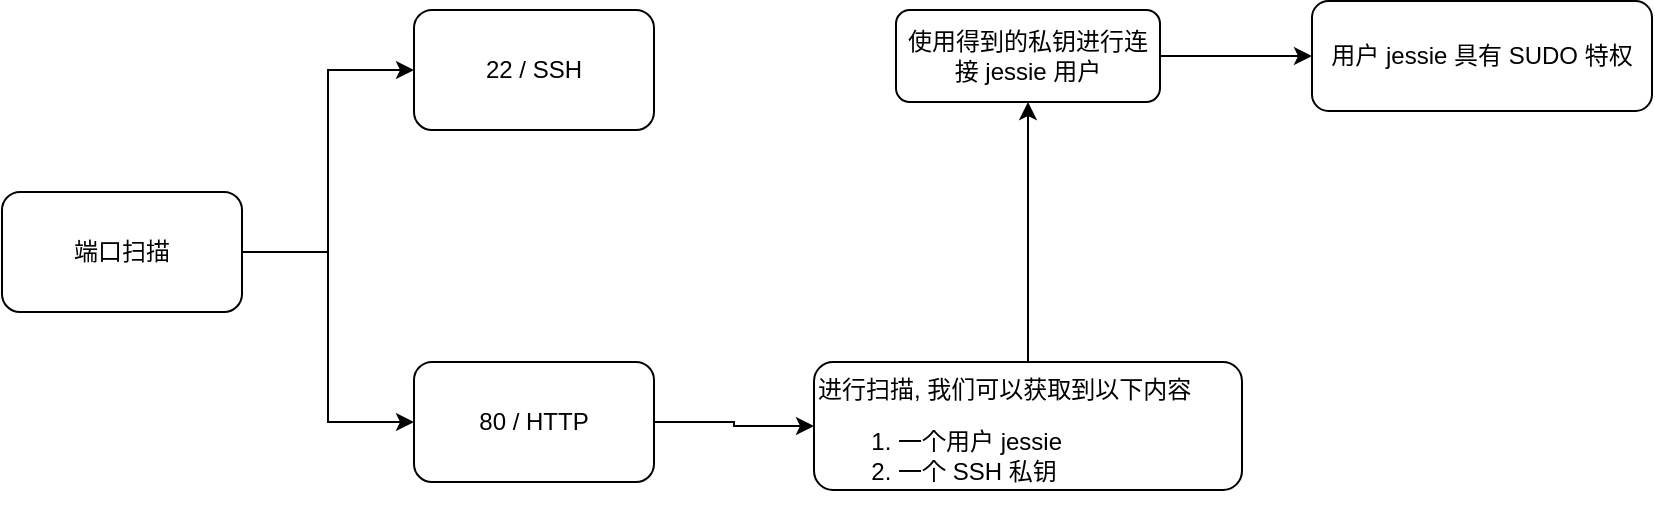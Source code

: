 <mxfile version="22.0.4" type="github">
  <diagram name="第 1 页" id="notmAqu5Y59gomSRdQoX">
    <mxGraphModel dx="1050" dy="581" grid="0" gridSize="10" guides="1" tooltips="1" connect="1" arrows="1" fold="1" page="0" pageScale="1" pageWidth="827" pageHeight="1169" math="0" shadow="0">
      <root>
        <mxCell id="0" />
        <mxCell id="1" parent="0" />
        <mxCell id="thlr4HFNivFC7oxv3Uz--3" value="" style="edgeStyle=orthogonalEdgeStyle;rounded=0;orthogonalLoop=1;jettySize=auto;html=1;entryX=0;entryY=0.5;entryDx=0;entryDy=0;" edge="1" parent="1" source="thlr4HFNivFC7oxv3Uz--1" target="thlr4HFNivFC7oxv3Uz--2">
          <mxGeometry relative="1" as="geometry" />
        </mxCell>
        <mxCell id="thlr4HFNivFC7oxv3Uz--5" style="edgeStyle=orthogonalEdgeStyle;rounded=0;orthogonalLoop=1;jettySize=auto;html=1;entryX=0;entryY=0.5;entryDx=0;entryDy=0;" edge="1" parent="1" source="thlr4HFNivFC7oxv3Uz--1" target="thlr4HFNivFC7oxv3Uz--4">
          <mxGeometry relative="1" as="geometry" />
        </mxCell>
        <mxCell id="thlr4HFNivFC7oxv3Uz--1" value="端口扫描" style="rounded=1;whiteSpace=wrap;html=1;" vertex="1" parent="1">
          <mxGeometry x="114" y="221" width="120" height="60" as="geometry" />
        </mxCell>
        <mxCell id="thlr4HFNivFC7oxv3Uz--2" value="22 / SSH" style="whiteSpace=wrap;html=1;rounded=1;" vertex="1" parent="1">
          <mxGeometry x="320" y="130" width="120" height="60" as="geometry" />
        </mxCell>
        <mxCell id="thlr4HFNivFC7oxv3Uz--8" value="" style="edgeStyle=orthogonalEdgeStyle;rounded=0;orthogonalLoop=1;jettySize=auto;html=1;" edge="1" parent="1" source="thlr4HFNivFC7oxv3Uz--4" target="thlr4HFNivFC7oxv3Uz--7">
          <mxGeometry relative="1" as="geometry" />
        </mxCell>
        <mxCell id="thlr4HFNivFC7oxv3Uz--4" value="80 / HTTP" style="whiteSpace=wrap;html=1;rounded=1;" vertex="1" parent="1">
          <mxGeometry x="320" y="306" width="120" height="60" as="geometry" />
        </mxCell>
        <mxCell id="thlr4HFNivFC7oxv3Uz--10" value="" style="edgeStyle=orthogonalEdgeStyle;rounded=0;orthogonalLoop=1;jettySize=auto;html=1;" edge="1" parent="1" source="thlr4HFNivFC7oxv3Uz--7" target="thlr4HFNivFC7oxv3Uz--9">
          <mxGeometry relative="1" as="geometry" />
        </mxCell>
        <mxCell id="thlr4HFNivFC7oxv3Uz--7" value="进行扫描, 我们可以获取到以下内容&lt;br&gt;&lt;ol&gt;&lt;li&gt;一个用户 jessie&lt;/li&gt;&lt;li&gt;一个 SSH 私钥&lt;/li&gt;&lt;/ol&gt;" style="whiteSpace=wrap;html=1;rounded=1;align=left;verticalAlign=top;" vertex="1" parent="1">
          <mxGeometry x="520" y="306" width="214" height="64" as="geometry" />
        </mxCell>
        <mxCell id="thlr4HFNivFC7oxv3Uz--12" value="" style="edgeStyle=orthogonalEdgeStyle;rounded=0;orthogonalLoop=1;jettySize=auto;html=1;" edge="1" parent="1" source="thlr4HFNivFC7oxv3Uz--9" target="thlr4HFNivFC7oxv3Uz--11">
          <mxGeometry relative="1" as="geometry" />
        </mxCell>
        <mxCell id="thlr4HFNivFC7oxv3Uz--9" value="使用得到的私钥进行连接 jessie 用户" style="whiteSpace=wrap;html=1;align=center;verticalAlign=middle;rounded=1;" vertex="1" parent="1">
          <mxGeometry x="561" y="130" width="132" height="46" as="geometry" />
        </mxCell>
        <mxCell id="thlr4HFNivFC7oxv3Uz--11" value="用户 jessie 具有 SUDO 特权" style="whiteSpace=wrap;html=1;rounded=1;" vertex="1" parent="1">
          <mxGeometry x="769" y="125.5" width="170" height="55" as="geometry" />
        </mxCell>
      </root>
    </mxGraphModel>
  </diagram>
</mxfile>
